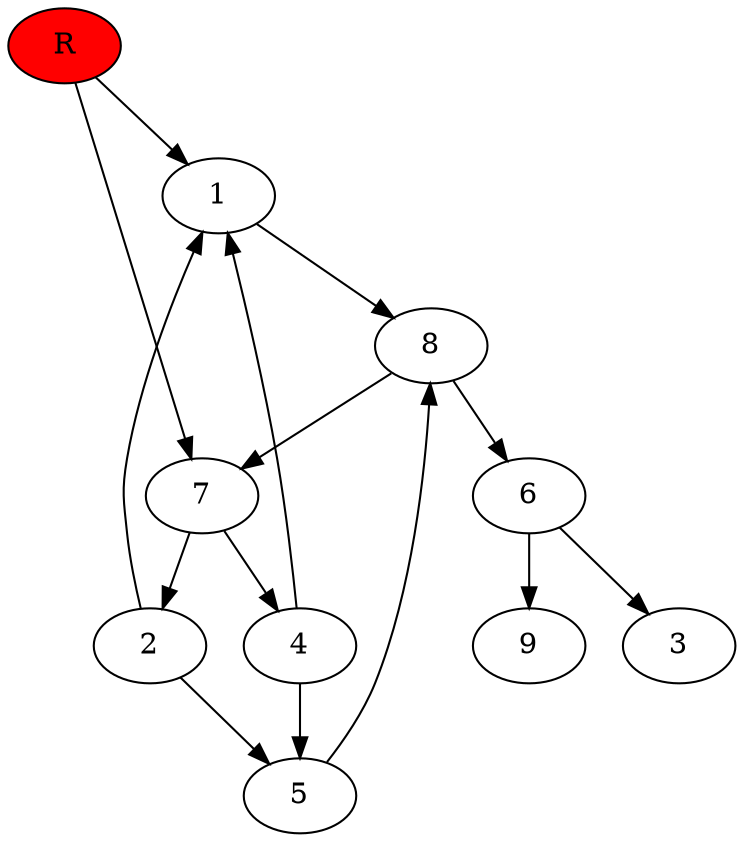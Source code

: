 digraph prb34422 {
	1
	2
	3
	4
	5
	6
	7
	8
	R [fillcolor="#ff0000" style=filled]
	1 -> 8
	2 -> 1
	2 -> 5
	4 -> 1
	4 -> 5
	5 -> 8
	6 -> 3
	6 -> 9
	7 -> 2
	7 -> 4
	8 -> 6
	8 -> 7
	R -> 1
	R -> 7
}
